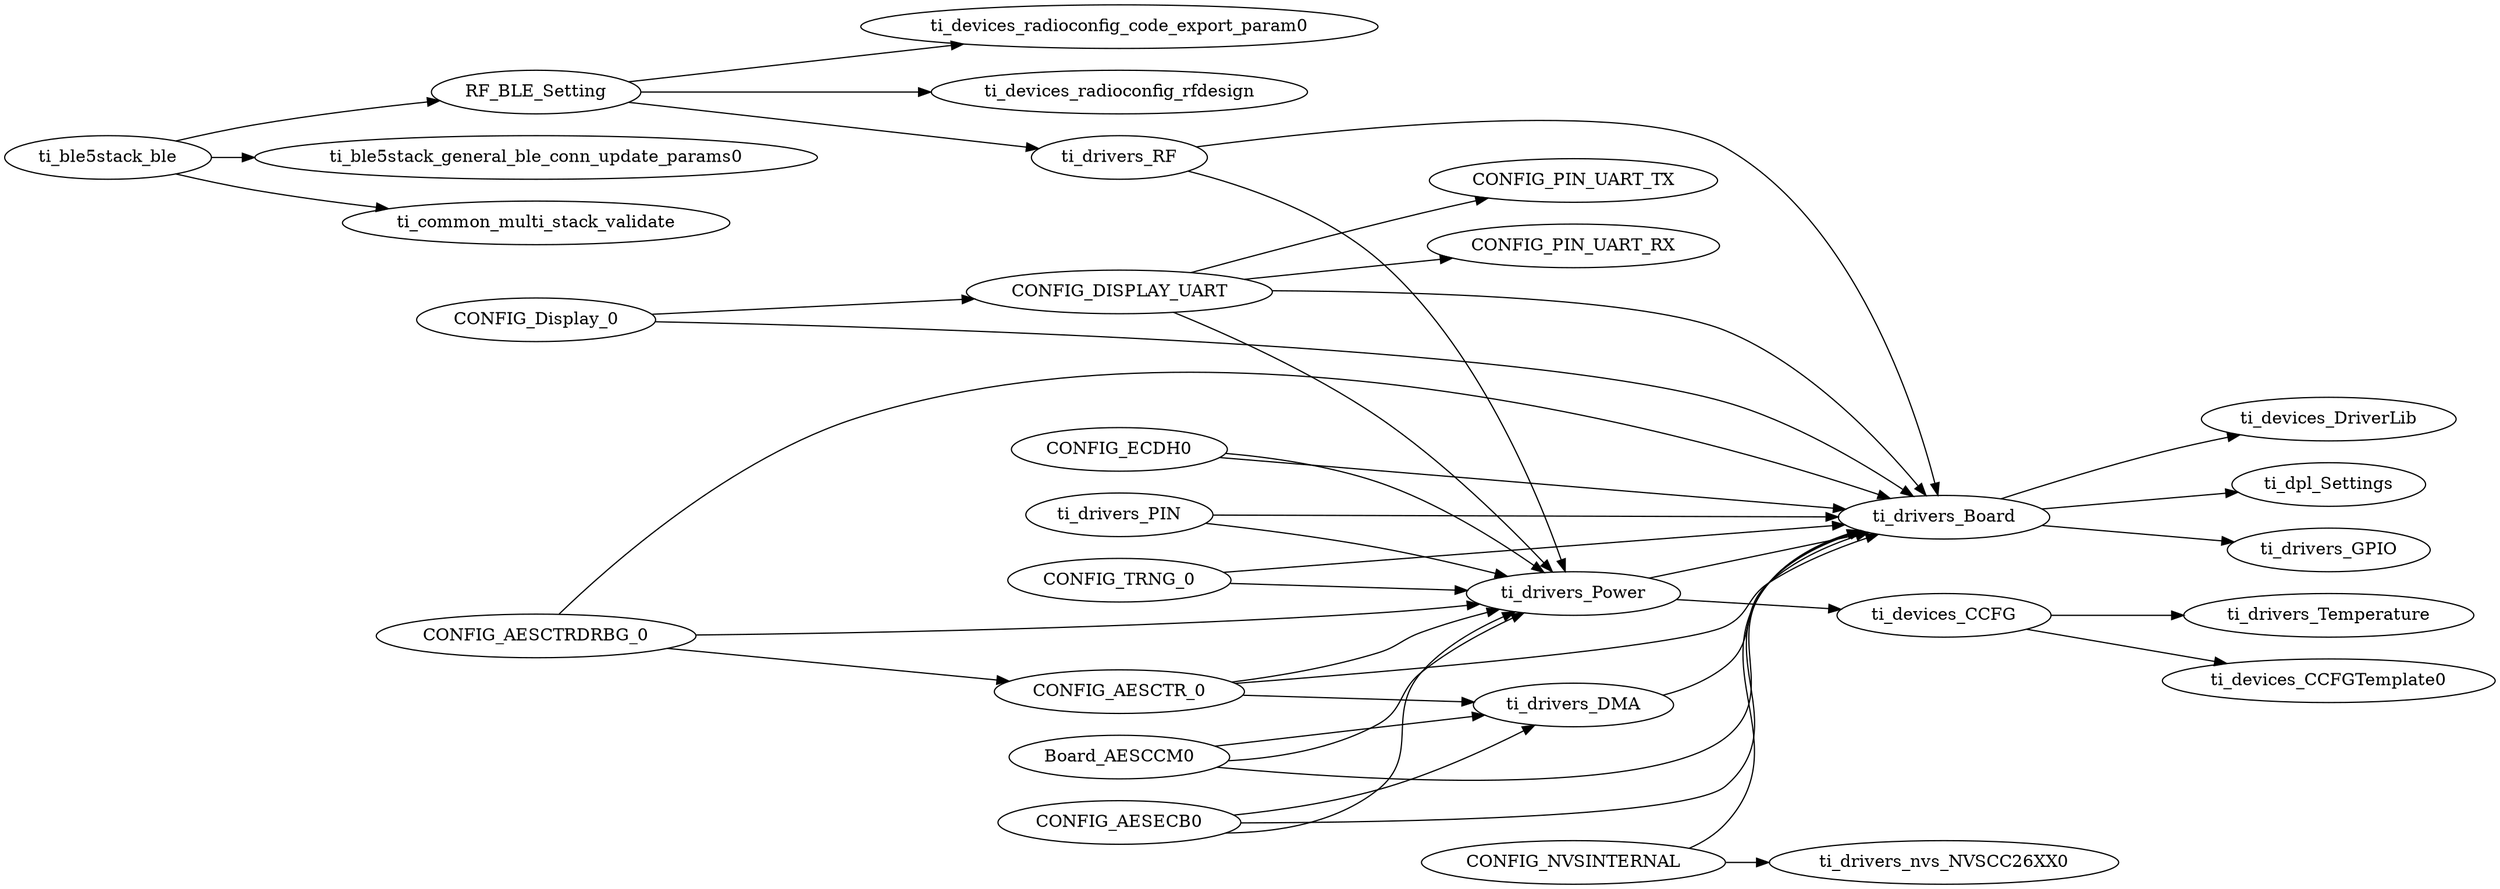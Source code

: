 digraph Model
{
    graph[rankdir=LR]

    // mod.$name=/ti/ble5stack/ble
    ti_ble5stack_ble -> ti_common_multi_stack_validate
    ti_ble5stack_ble -> RF_BLE_Setting
    ti_ble5stack_ble -> ti_ble5stack_general_ble_conn_update_params0

    // mod.$name=/ti/ble5stack/general/ble_conn_update_params

    // mod.$name=/ti/common/multi_stack_validate

    // mod.$name=/ti/devices/CCFG
    ti_devices_CCFG -> ti_drivers_Temperature
    ti_devices_CCFG -> ti_devices_CCFGTemplate0

    // mod.$name=/ti/devices/CCFGTemplate

    // mod.$name=/ti/devices/DriverLib

    // mod.$name=/ti/devices/radioconfig/code_export_param

    // mod.$name=/ti/devices/radioconfig/rfdesign

    // mod.$name=/ti/devices/radioconfig/settings/ble
    RF_BLE_Setting -> ti_drivers_RF
    RF_BLE_Setting -> ti_devices_radioconfig_rfdesign
    RF_BLE_Setting -> ti_devices_radioconfig_code_export_param0

    // mod.$name=/ti/display/Display
    CONFIG_Display_0 -> ti_drivers_Board
    CONFIG_Display_0 -> CONFIG_DISPLAY_UART

    // mod.$name=/ti/dpl/Settings

    // mod.$name=/ti/drivers/AESCCM
    Board_AESCCM0 -> ti_drivers_DMA
    Board_AESCCM0 -> ti_drivers_Power
    Board_AESCCM0 -> ti_drivers_Board

    // mod.$name=/ti/drivers/AESCTR
    CONFIG_AESCTR_0 -> ti_drivers_DMA
    CONFIG_AESCTR_0 -> ti_drivers_Power
    CONFIG_AESCTR_0 -> ti_drivers_Board

    // mod.$name=/ti/drivers/AESCTRDRBG
    CONFIG_AESCTRDRBG_0 -> ti_drivers_Power
    CONFIG_AESCTRDRBG_0 -> ti_drivers_Board
    CONFIG_AESCTRDRBG_0 -> CONFIG_AESCTR_0

    // mod.$name=/ti/drivers/AESECB
    CONFIG_AESECB0 -> ti_drivers_DMA
    CONFIG_AESECB0 -> ti_drivers_Power
    CONFIG_AESECB0 -> ti_drivers_Board

    // mod.$name=/ti/drivers/Board
    ti_drivers_Board -> ti_drivers_GPIO
    ti_drivers_Board -> ti_devices_DriverLib
    ti_drivers_Board -> ti_dpl_Settings

    // mod.$name=/ti/drivers/DMA
    ti_drivers_DMA -> ti_drivers_Board

    // mod.$name=/ti/drivers/ECDH
    CONFIG_ECDH0 -> ti_drivers_Power
    CONFIG_ECDH0 -> ti_drivers_Board

    // mod.$name=/ti/drivers/GPIO

    // mod.$name=/ti/drivers/NVS
    CONFIG_NVSINTERNAL -> ti_drivers_Board
    CONFIG_NVSINTERNAL -> ti_drivers_nvs_NVSCC26XX0

    // mod.$name=/ti/drivers/PIN
    ti_drivers_PIN -> ti_drivers_Power
    ti_drivers_PIN -> ti_drivers_Board

    // mod.$name=/ti/drivers/Power
    ti_drivers_Power -> ti_devices_CCFG
    ti_drivers_Power -> ti_drivers_Board

    // mod.$name=/ti/drivers/RF
    ti_drivers_RF -> ti_drivers_Power
    ti_drivers_RF -> ti_drivers_Board

    // mod.$name=/ti/drivers/RTOS

    // mod.$name=/ti/drivers/TRNG
    CONFIG_TRNG_0 -> ti_drivers_Power
    CONFIG_TRNG_0 -> ti_drivers_Board

    // mod.$name=/ti/drivers/Temperature

    // mod.$name=/ti/drivers/UART
    CONFIG_DISPLAY_UART -> ti_drivers_Power
    CONFIG_DISPLAY_UART -> ti_drivers_Board
    CONFIG_DISPLAY_UART -> CONFIG_PIN_UART_TX
    CONFIG_DISPLAY_UART -> CONFIG_PIN_UART_RX

    // mod.$name=/ti/drivers/nvs/NVSCC26XX
}
